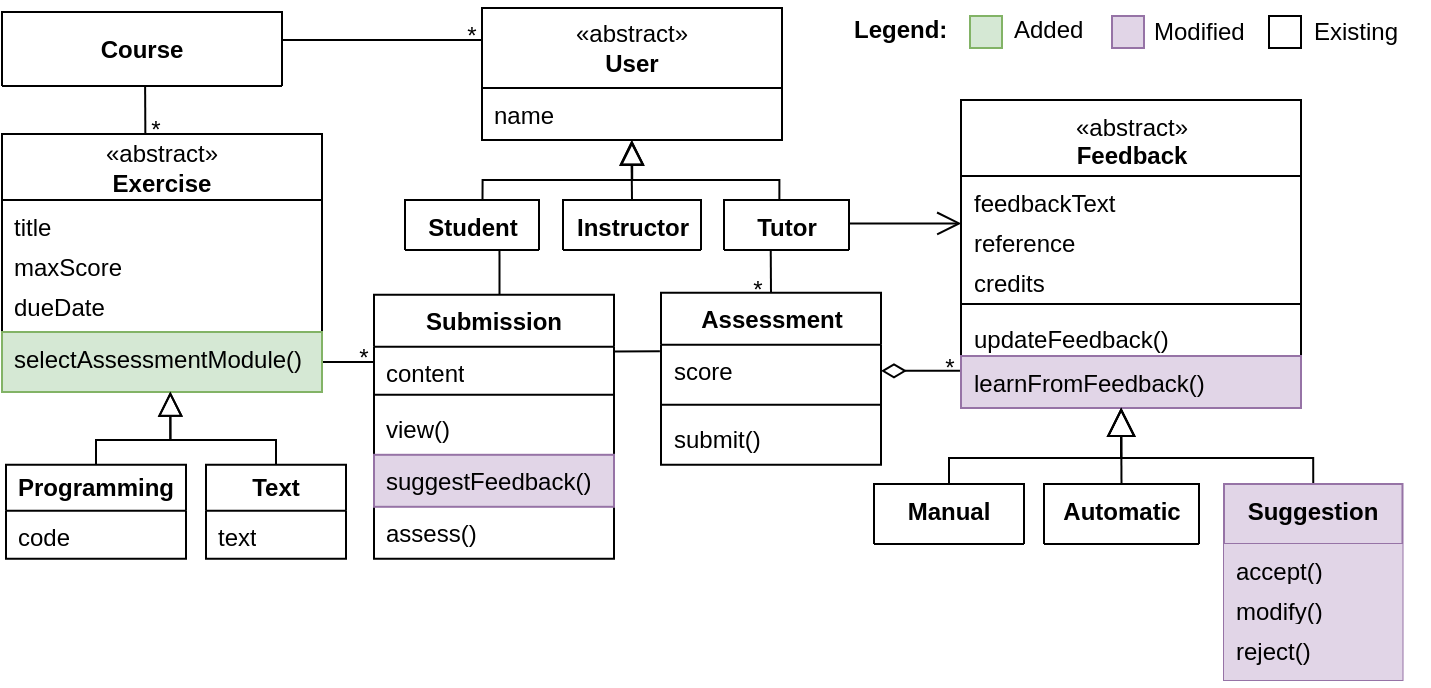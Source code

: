 <mxfile version="21.7.2" type="google" pages="3">
  <diagram name="restructured" id="JtYRComsGJUL4ytC-l86">
    <mxGraphModel grid="1" page="1" gridSize="10" guides="1" tooltips="1" connect="1" arrows="1" fold="1" pageScale="1" pageWidth="850" pageHeight="1100" math="0" shadow="0">
      <root>
        <mxCell id="TmHj_msUuD5EcpxiaH8u-0" />
        <mxCell id="TmHj_msUuD5EcpxiaH8u-1" parent="TmHj_msUuD5EcpxiaH8u-0" />
        <mxCell id="TmHj_msUuD5EcpxiaH8u-2" value="&lt;b&gt;Course&lt;/b&gt;" style="swimlane;fontStyle=0;childLayout=stackLayout;horizontal=1;startSize=37;fillColor=none;horizontalStack=0;resizeParent=1;resizeParentMax=0;resizeLast=0;collapsible=1;marginBottom=0;whiteSpace=wrap;html=1;" vertex="1" parent="TmHj_msUuD5EcpxiaH8u-1">
          <mxGeometry x="40" y="86" width="140" height="37" as="geometry" />
        </mxCell>
        <mxCell id="x_s_KZ4WFngmF_kGWX1p-1" style="edgeStyle=orthogonalEdgeStyle;rounded=0;orthogonalLoop=1;jettySize=auto;html=1;entryX=0;entryY=0.25;entryDx=0;entryDy=0;endArrow=none;endFill=0;exitX=1;exitY=0.5;exitDx=0;exitDy=0;" edge="1" parent="TmHj_msUuD5EcpxiaH8u-1" source="Zb65NVKXJX859vyG3BSj-3" target="TmHj_msUuD5EcpxiaH8u-11">
          <mxGeometry relative="1" as="geometry">
            <mxPoint x="200" y="230" as="sourcePoint" />
          </mxGeometry>
        </mxCell>
        <mxCell id="TmHj_msUuD5EcpxiaH8u-6" value="«abstract»&lt;br&gt;&lt;b&gt;Exercise&lt;/b&gt;" style="swimlane;fontStyle=0;childLayout=stackLayout;horizontal=1;startSize=33;fillColor=none;horizontalStack=0;resizeParent=1;resizeParentMax=0;resizeLast=0;collapsible=1;marginBottom=0;whiteSpace=wrap;html=1;" vertex="1" parent="TmHj_msUuD5EcpxiaH8u-1">
          <mxGeometry x="40" y="147" width="160" height="129" as="geometry" />
        </mxCell>
        <mxCell id="TmHj_msUuD5EcpxiaH8u-7" value="title" style="text;strokeColor=none;fillColor=none;align=left;verticalAlign=top;spacingLeft=4;spacingRight=4;overflow=hidden;rotatable=0;points=[[0,0.5],[1,0.5]];portConstraint=eastwest;whiteSpace=wrap;html=1;" vertex="1" parent="TmHj_msUuD5EcpxiaH8u-6">
          <mxGeometry y="33" width="160" height="20" as="geometry" />
        </mxCell>
        <mxCell id="TmHj_msUuD5EcpxiaH8u-8" value="maxScore" style="text;strokeColor=none;fillColor=none;align=left;verticalAlign=top;spacingLeft=4;spacingRight=4;overflow=hidden;rotatable=0;points=[[0,0.5],[1,0.5]];portConstraint=eastwest;whiteSpace=wrap;html=1;" vertex="1" parent="TmHj_msUuD5EcpxiaH8u-6">
          <mxGeometry y="53" width="160" height="20" as="geometry" />
        </mxCell>
        <mxCell id="TmHj_msUuD5EcpxiaH8u-10" value="dueDate" style="text;strokeColor=none;fillColor=none;align=left;verticalAlign=top;spacingLeft=4;spacingRight=4;overflow=hidden;rotatable=0;points=[[0,0.5],[1,0.5]];portConstraint=eastwest;whiteSpace=wrap;html=1;" vertex="1" parent="TmHj_msUuD5EcpxiaH8u-6">
          <mxGeometry y="73" width="160" height="26" as="geometry" />
        </mxCell>
        <mxCell id="Zb65NVKXJX859vyG3BSj-3" value="selectAssessmentModule()" style="text;strokeColor=#82b366;fillColor=#d5e8d4;align=left;verticalAlign=top;spacingLeft=4;spacingRight=4;overflow=hidden;rotatable=0;points=[[0,0.5],[1,0.5]];portConstraint=eastwest;whiteSpace=wrap;html=1;" vertex="1" parent="TmHj_msUuD5EcpxiaH8u-6">
          <mxGeometry y="99" width="160" height="30" as="geometry" />
        </mxCell>
        <mxCell id="TmHj_msUuD5EcpxiaH8u-11" value="Submission" style="swimlane;fontStyle=1;align=center;verticalAlign=top;childLayout=stackLayout;horizontal=1;startSize=26;horizontalStack=0;resizeParent=1;resizeParentMax=0;resizeLast=0;collapsible=1;marginBottom=0;whiteSpace=wrap;html=1;" vertex="1" parent="TmHj_msUuD5EcpxiaH8u-1">
          <mxGeometry x="226" y="227.4" width="120" height="132" as="geometry" />
        </mxCell>
        <mxCell id="TmHj_msUuD5EcpxiaH8u-13" value="content" style="text;strokeColor=none;fillColor=none;align=left;verticalAlign=top;spacingLeft=4;spacingRight=4;overflow=hidden;rotatable=0;points=[[0,0.5],[1,0.5]];portConstraint=eastwest;whiteSpace=wrap;html=1;" vertex="1" parent="TmHj_msUuD5EcpxiaH8u-11">
          <mxGeometry y="26" width="120" height="20" as="geometry" />
        </mxCell>
        <mxCell id="TmHj_msUuD5EcpxiaH8u-14" value="" style="line;strokeWidth=1;fillColor=none;align=left;verticalAlign=middle;spacingTop=-1;spacingLeft=3;spacingRight=3;rotatable=0;labelPosition=right;points=[];portConstraint=eastwest;strokeColor=inherit;" vertex="1" parent="TmHj_msUuD5EcpxiaH8u-11">
          <mxGeometry y="46" width="120" height="8" as="geometry" />
        </mxCell>
        <mxCell id="TmHj_msUuD5EcpxiaH8u-15" value="view()" style="text;strokeColor=none;fillColor=none;align=left;verticalAlign=top;spacingLeft=4;spacingRight=4;overflow=hidden;rotatable=0;points=[[0,0.5],[1,0.5]];portConstraint=eastwest;whiteSpace=wrap;html=1;" vertex="1" parent="TmHj_msUuD5EcpxiaH8u-11">
          <mxGeometry y="54" width="120" height="26" as="geometry" />
        </mxCell>
        <mxCell id="Zb65NVKXJX859vyG3BSj-5" value="suggestFeedback()" style="text;strokeColor=#9673a6;fillColor=#e1d5e7;align=left;verticalAlign=top;spacingLeft=4;spacingRight=4;overflow=hidden;rotatable=0;points=[[0,0.5],[1,0.5]];portConstraint=eastwest;whiteSpace=wrap;html=1;" vertex="1" parent="TmHj_msUuD5EcpxiaH8u-11">
          <mxGeometry y="80" width="120" height="26" as="geometry" />
        </mxCell>
        <mxCell id="JCDUhj5hZDQGKYfASttn-1" value="assess()" style="text;strokeColor=none;fillColor=none;align=left;verticalAlign=top;spacingLeft=4;spacingRight=4;overflow=hidden;rotatable=0;points=[[0,0.5],[1,0.5]];portConstraint=eastwest;whiteSpace=wrap;html=1;" vertex="1" parent="TmHj_msUuD5EcpxiaH8u-11">
          <mxGeometry y="106" width="120" height="26" as="geometry" />
        </mxCell>
        <mxCell id="TmHj_msUuD5EcpxiaH8u-16" style="edgeStyle=orthogonalEdgeStyle;rounded=0;orthogonalLoop=1;jettySize=auto;html=1;exitX=0.653;exitY=0.006;exitDx=0;exitDy=0;endArrow=block;endFill=0;strokeWidth=1;endSize=10;entryX=0.534;entryY=1.015;entryDx=0;entryDy=0;entryPerimeter=0;exitPerimeter=0;" edge="1" parent="TmHj_msUuD5EcpxiaH8u-1">
          <mxGeometry relative="1" as="geometry">
            <mxPoint x="355.1" y="150.39" as="targetPoint" />
            <mxPoint x="280.251" y="180.15" as="sourcePoint" />
            <Array as="points">
              <mxPoint x="280" y="170" />
              <mxPoint x="355" y="170" />
            </Array>
          </mxGeometry>
        </mxCell>
        <mxCell id="TmHj_msUuD5EcpxiaH8u-17" style="edgeStyle=orthogonalEdgeStyle;rounded=0;orthogonalLoop=1;jettySize=auto;html=1;exitX=0.705;exitY=0.99;exitDx=0;exitDy=0;endArrow=none;endFill=0;entryX=0.523;entryY=-0.001;entryDx=0;entryDy=0;exitPerimeter=0;entryPerimeter=0;" edge="1" parent="TmHj_msUuD5EcpxiaH8u-1" source="TmHj_msUuD5EcpxiaH8u-18" target="TmHj_msUuD5EcpxiaH8u-11">
          <mxGeometry relative="1" as="geometry" />
        </mxCell>
        <mxCell id="TmHj_msUuD5EcpxiaH8u-18" value="Student" style="swimlane;fontStyle=1;align=center;verticalAlign=top;childLayout=stackLayout;horizontal=1;startSize=34;horizontalStack=0;resizeParent=1;resizeParentMax=0;resizeLast=0;collapsible=1;marginBottom=0;whiteSpace=wrap;html=1;" vertex="1" parent="TmHj_msUuD5EcpxiaH8u-1">
          <mxGeometry x="241.5" y="180" width="67" height="25" as="geometry" />
        </mxCell>
        <mxCell id="TmHj_msUuD5EcpxiaH8u-19" style="edgeStyle=orthogonalEdgeStyle;rounded=0;orthogonalLoop=1;jettySize=auto;html=1;endArrow=block;endFill=0;endSize=10;entryX=0.533;entryY=1.004;entryDx=0;entryDy=0;entryPerimeter=0;exitX=0.363;exitY=0.005;exitDx=0;exitDy=0;exitPerimeter=0;" edge="1" parent="TmHj_msUuD5EcpxiaH8u-1">
          <mxGeometry relative="1" as="geometry">
            <mxPoint x="354.95" y="150.104" as="targetPoint" />
            <mxPoint x="428.688" y="180.125" as="sourcePoint" />
            <Array as="points">
              <mxPoint x="429" y="170" />
              <mxPoint x="355" y="170" />
            </Array>
          </mxGeometry>
        </mxCell>
        <mxCell id="TmHj_msUuD5EcpxiaH8u-20" style="edgeStyle=orthogonalEdgeStyle;rounded=0;orthogonalLoop=1;jettySize=auto;html=1;exitX=0.996;exitY=0.47;exitDx=0;exitDy=0;endArrow=open;endFill=0;endSize=10;entryX=-0.002;entryY=0.872;entryDx=0;entryDy=0;entryPerimeter=0;exitPerimeter=0;" edge="1" parent="TmHj_msUuD5EcpxiaH8u-1" source="TmHj_msUuD5EcpxiaH8u-22">
          <mxGeometry relative="1" as="geometry">
            <mxPoint x="519.66" y="191.696" as="targetPoint" />
            <mxPoint x="463.5" y="161.5" as="sourcePoint" />
          </mxGeometry>
        </mxCell>
        <mxCell id="TmHj_msUuD5EcpxiaH8u-21" style="edgeStyle=orthogonalEdgeStyle;rounded=0;orthogonalLoop=1;jettySize=auto;html=1;exitX=0.374;exitY=1;exitDx=0;exitDy=0;endArrow=none;endFill=0;entryX=0.5;entryY=0;entryDx=0;entryDy=0;exitPerimeter=0;" edge="1" parent="TmHj_msUuD5EcpxiaH8u-1" source="TmHj_msUuD5EcpxiaH8u-22" target="TmHj_msUuD5EcpxiaH8u-34">
          <mxGeometry relative="1" as="geometry">
            <mxPoint x="326" y="331.5" as="sourcePoint" />
            <mxPoint x="420" y="230" as="targetPoint" />
          </mxGeometry>
        </mxCell>
        <mxCell id="TmHj_msUuD5EcpxiaH8u-22" value="Tutor" style="swimlane;fontStyle=1;align=center;verticalAlign=top;childLayout=stackLayout;horizontal=1;startSize=34;horizontalStack=0;resizeParent=1;resizeParentMax=0;resizeLast=0;collapsible=1;marginBottom=0;whiteSpace=wrap;html=1;" vertex="1" parent="TmHj_msUuD5EcpxiaH8u-1">
          <mxGeometry x="401" y="180" width="62.5" height="25" as="geometry" />
        </mxCell>
        <mxCell id="TmHj_msUuD5EcpxiaH8u-23" value="«abstract»&lt;br&gt;&lt;b&gt;User&lt;/b&gt;" style="swimlane;fontStyle=0;childLayout=stackLayout;horizontal=1;startSize=40;fillColor=none;horizontalStack=0;resizeParent=1;resizeParentMax=0;resizeLast=0;collapsible=1;marginBottom=0;whiteSpace=wrap;html=1;" vertex="1" parent="TmHj_msUuD5EcpxiaH8u-1">
          <mxGeometry x="280" y="84" width="150" height="66" as="geometry" />
        </mxCell>
        <mxCell id="TmHj_msUuD5EcpxiaH8u-25" value="name" style="text;strokeColor=none;fillColor=none;align=left;verticalAlign=top;spacingLeft=4;spacingRight=4;overflow=hidden;rotatable=0;points=[[0,0.5],[1,0.5]];portConstraint=eastwest;whiteSpace=wrap;html=1;" vertex="1" parent="TmHj_msUuD5EcpxiaH8u-23">
          <mxGeometry y="40" width="150" height="26" as="geometry" />
        </mxCell>
        <mxCell id="TmHj_msUuD5EcpxiaH8u-26" style="edgeStyle=orthogonalEdgeStyle;rounded=0;orthogonalLoop=1;jettySize=auto;html=1;exitX=-0.003;exitY=0.285;exitDx=0;exitDy=0;endArrow=diamondThin;endFill=0;endSize=10;entryX=1;entryY=0.5;entryDx=0;entryDy=0;exitPerimeter=0;" edge="1" parent="TmHj_msUuD5EcpxiaH8u-1" source="Zb65NVKXJX859vyG3BSj-6" target="TmHj_msUuD5EcpxiaH8u-36">
          <mxGeometry relative="1" as="geometry">
            <mxPoint x="463.61" y="265.19" as="targetPoint" />
            <mxPoint x="519.49" y="264.77" as="sourcePoint" />
          </mxGeometry>
        </mxCell>
        <mxCell id="TmHj_msUuD5EcpxiaH8u-27" value="&lt;span style=&quot;font-weight: normal;&quot;&gt;«abstract»&lt;/span&gt;&lt;br&gt;Feedback" style="swimlane;fontStyle=1;align=center;verticalAlign=top;childLayout=stackLayout;horizontal=1;startSize=38;horizontalStack=0;resizeParent=1;resizeParentMax=0;resizeLast=0;collapsible=1;marginBottom=0;whiteSpace=wrap;html=1;" vertex="1" parent="TmHj_msUuD5EcpxiaH8u-1">
          <mxGeometry x="519.5" y="130" width="170" height="154" as="geometry" />
        </mxCell>
        <mxCell id="TmHj_msUuD5EcpxiaH8u-29" value="feedbackText" style="text;strokeColor=none;fillColor=none;align=left;verticalAlign=top;spacingLeft=4;spacingRight=4;overflow=hidden;rotatable=0;points=[[0,0.5],[1,0.5]];portConstraint=eastwest;whiteSpace=wrap;html=1;fontSize=12;spacing=2;" vertex="1" parent="TmHj_msUuD5EcpxiaH8u-27">
          <mxGeometry y="38" width="170" height="20" as="geometry" />
        </mxCell>
        <mxCell id="TmHj_msUuD5EcpxiaH8u-30" value="reference" style="text;strokeColor=none;fillColor=none;align=left;verticalAlign=top;spacingLeft=4;spacingRight=4;overflow=hidden;rotatable=0;points=[[0,0.5],[1,0.5]];portConstraint=eastwest;whiteSpace=wrap;html=1;" vertex="1" parent="TmHj_msUuD5EcpxiaH8u-27">
          <mxGeometry y="58" width="170" height="20" as="geometry" />
        </mxCell>
        <mxCell id="JCDUhj5hZDQGKYfASttn-0" value="credits" style="text;strokeColor=none;fillColor=none;align=left;verticalAlign=top;spacingLeft=4;spacingRight=4;overflow=hidden;rotatable=0;points=[[0,0.5],[1,0.5]];portConstraint=eastwest;whiteSpace=wrap;html=1;" vertex="1" parent="TmHj_msUuD5EcpxiaH8u-27">
          <mxGeometry y="78" width="170" height="20" as="geometry" />
        </mxCell>
        <mxCell id="TmHj_msUuD5EcpxiaH8u-31" value="" style="line;strokeWidth=1;fillColor=none;align=left;verticalAlign=middle;spacingTop=-1;spacingLeft=3;spacingRight=3;rotatable=0;labelPosition=right;points=[];portConstraint=eastwest;strokeColor=inherit;" vertex="1" parent="TmHj_msUuD5EcpxiaH8u-27">
          <mxGeometry y="98" width="170" height="8" as="geometry" />
        </mxCell>
        <mxCell id="TmHj_msUuD5EcpxiaH8u-33" value="updateFeedback()" style="text;strokeColor=none;fillColor=none;align=left;verticalAlign=top;spacingLeft=4;spacingRight=4;overflow=hidden;rotatable=0;points=[[0,0.5],[1,0.5]];portConstraint=eastwest;whiteSpace=wrap;html=1;" vertex="1" parent="TmHj_msUuD5EcpxiaH8u-27">
          <mxGeometry y="106" width="170" height="22" as="geometry" />
        </mxCell>
        <mxCell id="Zb65NVKXJX859vyG3BSj-6" value="learnFromFeedback()" style="text;strokeColor=#9673a6;fillColor=#e1d5e7;align=left;verticalAlign=top;spacingLeft=4;spacingRight=4;overflow=hidden;rotatable=0;points=[[0,0.5],[1,0.5]];portConstraint=eastwest;whiteSpace=wrap;html=1;" vertex="1" parent="TmHj_msUuD5EcpxiaH8u-27">
          <mxGeometry y="128" width="170" height="26" as="geometry" />
        </mxCell>
        <mxCell id="TmHj_msUuD5EcpxiaH8u-34" value="Assessment" style="swimlane;fontStyle=1;align=center;verticalAlign=top;childLayout=stackLayout;horizontal=1;startSize=26;horizontalStack=0;resizeParent=1;resizeParentMax=0;resizeLast=0;collapsible=1;marginBottom=0;whiteSpace=wrap;html=1;" vertex="1" parent="TmHj_msUuD5EcpxiaH8u-1">
          <mxGeometry x="369.5" y="226.4" width="110" height="86" as="geometry" />
        </mxCell>
        <mxCell id="TmHj_msUuD5EcpxiaH8u-36" value="score" style="text;strokeColor=none;fillColor=none;align=left;verticalAlign=top;spacingLeft=4;spacingRight=4;overflow=hidden;rotatable=0;points=[[0,0.5],[1,0.5]];portConstraint=eastwest;whiteSpace=wrap;html=1;" vertex="1" parent="TmHj_msUuD5EcpxiaH8u-34">
          <mxGeometry y="26" width="110" height="26" as="geometry" />
        </mxCell>
        <mxCell id="TmHj_msUuD5EcpxiaH8u-37" value="" style="line;strokeWidth=1;fillColor=none;align=left;verticalAlign=middle;spacingTop=-1;spacingLeft=3;spacingRight=3;rotatable=0;labelPosition=right;points=[];portConstraint=eastwest;strokeColor=inherit;" vertex="1" parent="TmHj_msUuD5EcpxiaH8u-34">
          <mxGeometry y="52" width="110" height="8" as="geometry" />
        </mxCell>
        <mxCell id="TmHj_msUuD5EcpxiaH8u-38" value="submit()" style="text;strokeColor=none;fillColor=none;align=left;verticalAlign=top;spacingLeft=4;spacingRight=4;overflow=hidden;rotatable=0;points=[[0,0.5],[1,0.5]];portConstraint=eastwest;whiteSpace=wrap;html=1;" vertex="1" parent="TmHj_msUuD5EcpxiaH8u-34">
          <mxGeometry y="60" width="110" height="26" as="geometry" />
        </mxCell>
        <mxCell id="TmHj_msUuD5EcpxiaH8u-39" style="edgeStyle=orthogonalEdgeStyle;rounded=0;orthogonalLoop=1;jettySize=auto;html=1;exitX=-0.002;exitY=0.242;exitDx=0;exitDy=0;endArrow=none;endFill=0;exitPerimeter=0;" edge="1" parent="TmHj_msUuD5EcpxiaH8u-1" source="TmHj_msUuD5EcpxiaH8u-23">
          <mxGeometry relative="1" as="geometry">
            <mxPoint x="450" y="218" as="sourcePoint" />
            <mxPoint x="180" y="100" as="targetPoint" />
          </mxGeometry>
        </mxCell>
        <mxCell id="TmHj_msUuD5EcpxiaH8u-43" style="edgeStyle=orthogonalEdgeStyle;rounded=0;orthogonalLoop=1;jettySize=auto;html=1;exitX=-0.005;exitY=0.125;exitDx=0;exitDy=0;entryX=1;entryY=0.163;entryDx=0;entryDy=0;endArrow=none;endFill=0;exitPerimeter=0;entryPerimeter=0;" edge="1" parent="TmHj_msUuD5EcpxiaH8u-1" source="TmHj_msUuD5EcpxiaH8u-36" target="TmHj_msUuD5EcpxiaH8u-13">
          <mxGeometry relative="1" as="geometry">
            <mxPoint x="419.5" y="347.4" as="targetPoint" />
          </mxGeometry>
        </mxCell>
        <mxCell id="YoTMfAoftjhr8K2joqNx-0" style="edgeStyle=none;rounded=0;orthogonalLoop=1;jettySize=auto;html=1;exitX=0.5;exitY=0;exitDx=0;exitDy=0;endArrow=block;endFill=0;startSize=16;endSize=12;entryX=0.471;entryY=0.992;entryDx=0;entryDy=0;entryPerimeter=0;" edge="1" parent="TmHj_msUuD5EcpxiaH8u-1" source="YoTMfAoftjhr8K2joqNx-1" target="Zb65NVKXJX859vyG3BSj-6">
          <mxGeometry relative="1" as="geometry">
            <mxPoint x="600.07" y="271.442" as="targetPoint" />
          </mxGeometry>
        </mxCell>
        <mxCell id="YoTMfAoftjhr8K2joqNx-1" value="Automatic" style="swimlane;fontStyle=1;align=center;verticalAlign=top;childLayout=stackLayout;horizontal=1;startSize=30;horizontalStack=0;resizeParent=1;resizeParentMax=0;resizeLast=0;collapsible=1;marginBottom=0;whiteSpace=wrap;html=1;" vertex="1" parent="TmHj_msUuD5EcpxiaH8u-1">
          <mxGeometry x="561" y="322" width="77.5" height="30" as="geometry" />
        </mxCell>
        <mxCell id="YoTMfAoftjhr8K2joqNx-2" value="Manual" style="swimlane;fontStyle=1;align=center;verticalAlign=top;childLayout=stackLayout;horizontal=1;startSize=30;horizontalStack=0;resizeParent=1;resizeParentMax=0;resizeLast=0;collapsible=1;marginBottom=0;whiteSpace=wrap;html=1;" vertex="1" parent="TmHj_msUuD5EcpxiaH8u-1">
          <mxGeometry x="476" y="322" width="75" height="30" as="geometry" />
        </mxCell>
        <mxCell id="YoTMfAoftjhr8K2joqNx-5" style="edgeStyle=orthogonalEdgeStyle;rounded=0;orthogonalLoop=1;jettySize=auto;html=1;exitX=0.5;exitY=0;exitDx=0;exitDy=0;endArrow=block;endFill=0;startSize=16;endSize=12;entryX=0.471;entryY=0.996;entryDx=0;entryDy=0;entryPerimeter=0;" edge="1" parent="TmHj_msUuD5EcpxiaH8u-1" source="YoTMfAoftjhr8K2joqNx-3" target="Zb65NVKXJX859vyG3BSj-6">
          <mxGeometry relative="1" as="geometry">
            <mxPoint x="679.25" y="333" as="sourcePoint" />
            <mxPoint x="599.9" y="271.286" as="targetPoint" />
            <Array as="points">
              <mxPoint x="696" y="309" />
              <mxPoint x="600" y="309" />
            </Array>
          </mxGeometry>
        </mxCell>
        <mxCell id="YoTMfAoftjhr8K2joqNx-6" style="edgeStyle=orthogonalEdgeStyle;rounded=0;orthogonalLoop=1;jettySize=auto;html=1;exitX=0.5;exitY=0;exitDx=0;exitDy=0;endArrow=block;endFill=0;startSize=16;endSize=12;entryX=0.471;entryY=0.996;entryDx=0;entryDy=0;entryPerimeter=0;" edge="1" parent="TmHj_msUuD5EcpxiaH8u-1" source="YoTMfAoftjhr8K2joqNx-2" target="Zb65NVKXJX859vyG3BSj-6">
          <mxGeometry relative="1" as="geometry">
            <mxPoint x="859.25" y="333" as="sourcePoint" />
            <mxPoint x="599.9" y="271.208" as="targetPoint" />
            <Array as="points">
              <mxPoint x="514" y="309" />
              <mxPoint x="600" y="309" />
            </Array>
          </mxGeometry>
        </mxCell>
        <mxCell id="wutgID4u6z2NIc7DRNPB-0" value="*" style="text;html=1;strokeColor=none;fillColor=none;align=center;verticalAlign=middle;whiteSpace=wrap;rounded=0;" vertex="1" parent="TmHj_msUuD5EcpxiaH8u-1">
          <mxGeometry x="508.5" y="259.4" width="10" height="10" as="geometry" />
        </mxCell>
        <mxCell id="OSloLFNSEWT27OPmCd1X-0" value="*" style="text;html=1;strokeColor=none;fillColor=none;align=center;verticalAlign=middle;whiteSpace=wrap;rounded=0;" vertex="1" parent="TmHj_msUuD5EcpxiaH8u-1">
          <mxGeometry x="270" y="88" width="10" height="20" as="geometry" />
        </mxCell>
        <mxCell id="_ueuj1EA57YtcwrhqGLK-0" value="*" style="text;html=1;strokeColor=none;fillColor=none;align=center;verticalAlign=middle;whiteSpace=wrap;rounded=0;" vertex="1" parent="TmHj_msUuD5EcpxiaH8u-1">
          <mxGeometry x="112" y="140" width="10" height="10" as="geometry" />
        </mxCell>
        <mxCell id="BykNq2h1hkn2xP7ZN6vr-0" value="*" style="text;html=1;strokeColor=none;fillColor=none;align=center;verticalAlign=middle;whiteSpace=wrap;rounded=0;" vertex="1" parent="TmHj_msUuD5EcpxiaH8u-1">
          <mxGeometry x="413" y="215.4" width="10" height="20" as="geometry" />
        </mxCell>
        <mxCell id="Zb65NVKXJX859vyG3BSj-4" value="*" style="text;html=1;strokeColor=none;fillColor=none;align=center;verticalAlign=middle;whiteSpace=wrap;rounded=0;" vertex="1" parent="TmHj_msUuD5EcpxiaH8u-1">
          <mxGeometry x="216" y="254.4" width="10" height="10" as="geometry" />
        </mxCell>
        <mxCell id="JCDUhj5hZDQGKYfASttn-2" value="&lt;b&gt;Programming&lt;/b&gt;" style="swimlane;fontStyle=0;childLayout=stackLayout;horizontal=1;startSize=23;fillColor=none;horizontalStack=0;resizeParent=1;resizeParentMax=0;resizeLast=0;collapsible=1;marginBottom=0;whiteSpace=wrap;html=1;" vertex="1" parent="TmHj_msUuD5EcpxiaH8u-1">
          <mxGeometry x="42" y="312.4" width="90" height="47" as="geometry" />
        </mxCell>
        <mxCell id="JCDUhj5hZDQGKYfASttn-3" value="code" style="text;strokeColor=none;fillColor=none;align=left;verticalAlign=top;spacingLeft=4;spacingRight=4;overflow=hidden;rotatable=0;points=[[0,0.5],[1,0.5]];portConstraint=eastwest;whiteSpace=wrap;html=1;" vertex="1" parent="JCDUhj5hZDQGKYfASttn-2">
          <mxGeometry y="23" width="90" height="24" as="geometry" />
        </mxCell>
        <mxCell id="JCDUhj5hZDQGKYfASttn-8" value="&lt;b&gt;Text&lt;/b&gt;" style="swimlane;fontStyle=0;childLayout=stackLayout;horizontal=1;startSize=23;fillColor=none;horizontalStack=0;resizeParent=1;resizeParentMax=0;resizeLast=0;collapsible=1;marginBottom=0;whiteSpace=wrap;html=1;" vertex="1" parent="TmHj_msUuD5EcpxiaH8u-1">
          <mxGeometry x="142" y="312.4" width="70" height="47" as="geometry" />
        </mxCell>
        <mxCell id="JCDUhj5hZDQGKYfASttn-9" value="text" style="text;strokeColor=none;fillColor=none;align=left;verticalAlign=top;spacingLeft=4;spacingRight=4;overflow=hidden;rotatable=0;points=[[0,0.5],[1,0.5]];portConstraint=eastwest;whiteSpace=wrap;html=1;" vertex="1" parent="JCDUhj5hZDQGKYfASttn-8">
          <mxGeometry y="23" width="70" height="24" as="geometry" />
        </mxCell>
        <mxCell id="JCDUhj5hZDQGKYfASttn-10" style="rounded=0;orthogonalLoop=1;jettySize=auto;html=1;exitX=0.448;exitY=0.001;exitDx=0;exitDy=0;endArrow=none;endFill=0;entryX=0.504;entryY=1.014;entryDx=0;entryDy=0;entryPerimeter=0;exitPerimeter=0;edgeStyle=orthogonalEdgeStyle;" edge="1" parent="TmHj_msUuD5EcpxiaH8u-1" source="TmHj_msUuD5EcpxiaH8u-6">
          <mxGeometry relative="1" as="geometry">
            <mxPoint x="297" y="72" as="sourcePoint" />
            <mxPoint x="111.56" y="123.364" as="targetPoint" />
          </mxGeometry>
        </mxCell>
        <mxCell id="JCDUhj5hZDQGKYfASttn-12" style="edgeStyle=orthogonalEdgeStyle;rounded=0;orthogonalLoop=1;jettySize=auto;html=1;exitX=0.5;exitY=0;exitDx=0;exitDy=0;endArrow=block;endFill=0;strokeWidth=1;endSize=10;entryX=0.526;entryY=0.992;entryDx=0;entryDy=0;entryPerimeter=0;" edge="1" parent="TmHj_msUuD5EcpxiaH8u-1" source="JCDUhj5hZDQGKYfASttn-8" target="Zb65NVKXJX859vyG3BSj-3">
          <mxGeometry relative="1" as="geometry">
            <mxPoint x="110" y="290" as="targetPoint" />
            <mxPoint x="390" y="417.4" as="sourcePoint" />
            <Array as="points">
              <mxPoint x="177" y="300" />
              <mxPoint x="124" y="300" />
            </Array>
          </mxGeometry>
        </mxCell>
        <mxCell id="JCDUhj5hZDQGKYfASttn-13" style="edgeStyle=orthogonalEdgeStyle;rounded=0;orthogonalLoop=1;jettySize=auto;html=1;endArrow=block;endFill=0;strokeWidth=1;endSize=10;entryX=0.526;entryY=0.994;entryDx=0;entryDy=0;entryPerimeter=0;exitX=0.5;exitY=0;exitDx=0;exitDy=0;" edge="1" parent="TmHj_msUuD5EcpxiaH8u-1" source="JCDUhj5hZDQGKYfASttn-2" target="Zb65NVKXJX859vyG3BSj-3">
          <mxGeometry relative="1" as="geometry">
            <mxPoint x="124.16" y="272.74" as="targetPoint" />
            <mxPoint x="87" y="300" as="sourcePoint" />
            <Array as="points">
              <mxPoint x="87" y="300" />
              <mxPoint x="124" y="300" />
            </Array>
          </mxGeometry>
        </mxCell>
        <mxCell id="JCDUhj5hZDQGKYfASttn-14" value="Instructor" style="swimlane;fontStyle=1;align=center;verticalAlign=top;childLayout=stackLayout;horizontal=1;startSize=34;horizontalStack=0;resizeParent=1;resizeParentMax=0;resizeLast=0;collapsible=1;marginBottom=0;whiteSpace=wrap;html=1;" vertex="1" parent="TmHj_msUuD5EcpxiaH8u-1">
          <mxGeometry x="320.5" y="180" width="69" height="25" as="geometry" />
        </mxCell>
        <mxCell id="JCDUhj5hZDQGKYfASttn-15" style="edgeStyle=orthogonalEdgeStyle;rounded=0;orthogonalLoop=1;jettySize=auto;html=1;endArrow=block;endFill=0;endSize=10;exitX=0.5;exitY=0;exitDx=0;exitDy=0;entryX=0.498;entryY=1.01;entryDx=0;entryDy=0;entryPerimeter=0;" edge="1" parent="TmHj_msUuD5EcpxiaH8u-1" source="JCDUhj5hZDQGKYfASttn-14" target="TmHj_msUuD5EcpxiaH8u-25">
          <mxGeometry relative="1" as="geometry">
            <mxPoint x="480" y="180" as="targetPoint" />
            <mxPoint x="437" y="160" as="sourcePoint" />
            <Array as="points" />
          </mxGeometry>
        </mxCell>
        <mxCell id="YoTMfAoftjhr8K2joqNx-3" value="Suggestion" style="swimlane;fontStyle=1;align=center;verticalAlign=top;childLayout=stackLayout;horizontal=1;startSize=30;horizontalStack=0;resizeParent=1;resizeParentMax=0;resizeLast=0;collapsible=1;marginBottom=0;whiteSpace=wrap;html=1;fillColor=#e1d5e7;strokeColor=#9673a6;" vertex="1" parent="TmHj_msUuD5EcpxiaH8u-1">
          <mxGeometry x="651" y="322" width="89.25" height="98" as="geometry" />
        </mxCell>
        <mxCell id="YoTMfAoftjhr8K2joqNx-4" value="accept()" style="text;strokeColor=none;fillColor=#e1d5e7;align=left;verticalAlign=top;spacingLeft=4;spacingRight=4;overflow=hidden;rotatable=0;points=[[0,0.5],[1,0.5]];portConstraint=eastwest;whiteSpace=wrap;html=1;" vertex="1" parent="YoTMfAoftjhr8K2joqNx-3">
          <mxGeometry y="30" width="89.25" height="20" as="geometry" />
        </mxCell>
        <mxCell id="Zb65NVKXJX859vyG3BSj-0" value="modify()" style="text;strokeColor=none;fillColor=#e1d5e7;align=left;verticalAlign=top;spacingLeft=4;spacingRight=4;overflow=hidden;rotatable=0;points=[[0,0.5],[1,0.5]];portConstraint=eastwest;whiteSpace=wrap;html=1;" vertex="1" parent="YoTMfAoftjhr8K2joqNx-3">
          <mxGeometry y="50" width="89.25" height="20" as="geometry" />
        </mxCell>
        <mxCell id="Zb65NVKXJX859vyG3BSj-1" value="reject()" style="text;strokeColor=none;fillColor=#e1d5e7;align=left;verticalAlign=top;spacingLeft=4;spacingRight=4;overflow=hidden;rotatable=0;points=[[0,0.5],[1,0.5]];portConstraint=eastwest;whiteSpace=wrap;html=1;" vertex="1" parent="YoTMfAoftjhr8K2joqNx-3">
          <mxGeometry y="70" width="89.25" height="28" as="geometry" />
        </mxCell>
        <mxCell id="xAcDYv_85HFIecPkOKpz-0" value="" style="group" connectable="0" vertex="1" parent="TmHj_msUuD5EcpxiaH8u-1">
          <mxGeometry x="464" y="80" width="289.5" height="31" as="geometry" />
        </mxCell>
        <mxCell id="xAcDYv_85HFIecPkOKpz-1" value="Legend:" style="text;html=1;strokeColor=none;fillColor=none;align=left;verticalAlign=middle;whiteSpace=wrap;rounded=0;fontStyle=1" vertex="1" parent="xAcDYv_85HFIecPkOKpz-0">
          <mxGeometry width="60" height="30" as="geometry" />
        </mxCell>
        <mxCell id="xAcDYv_85HFIecPkOKpz-2" value="" style="rounded=0;whiteSpace=wrap;html=1;fillColor=#d5e8d4;strokeColor=#82b366;" vertex="1" parent="xAcDYv_85HFIecPkOKpz-0">
          <mxGeometry x="60" y="8" width="16" height="16" as="geometry" />
        </mxCell>
        <mxCell id="xAcDYv_85HFIecPkOKpz-3" value="" style="rounded=0;whiteSpace=wrap;html=1;fillColor=#e1d5e7;strokeColor=#9673a6;" vertex="1" parent="xAcDYv_85HFIecPkOKpz-0">
          <mxGeometry x="131" y="8" width="16" height="16" as="geometry" />
        </mxCell>
        <mxCell id="xAcDYv_85HFIecPkOKpz-4" value="" style="rounded=0;whiteSpace=wrap;html=1;" vertex="1" parent="xAcDYv_85HFIecPkOKpz-0">
          <mxGeometry x="209.5" y="8" width="16" height="16" as="geometry" />
        </mxCell>
        <mxCell id="xAcDYv_85HFIecPkOKpz-5" value="Added" style="text;html=1;strokeColor=none;fillColor=none;align=left;verticalAlign=middle;whiteSpace=wrap;rounded=0;fontStyle=0" vertex="1" parent="xAcDYv_85HFIecPkOKpz-0">
          <mxGeometry x="80" width="60" height="30" as="geometry" />
        </mxCell>
        <mxCell id="xAcDYv_85HFIecPkOKpz-6" value="Modified" style="text;html=1;strokeColor=none;fillColor=none;align=left;verticalAlign=middle;whiteSpace=wrap;rounded=0;fontStyle=0" vertex="1" parent="xAcDYv_85HFIecPkOKpz-0">
          <mxGeometry x="149.5" y="1" width="60" height="30" as="geometry" />
        </mxCell>
        <mxCell id="xAcDYv_85HFIecPkOKpz-7" value="Existing" style="text;html=1;strokeColor=none;fillColor=none;align=left;verticalAlign=middle;whiteSpace=wrap;rounded=0;fontStyle=0" vertex="1" parent="xAcDYv_85HFIecPkOKpz-0">
          <mxGeometry x="229.5" y="1" width="60" height="30" as="geometry" />
        </mxCell>
      </root>
    </mxGraphModel>
  </diagram>
  <diagram name="old" id="trP3-2K4cU4BfkRSxQWy">
    <mxGraphModel grid="1" page="1" gridSize="10" guides="1" tooltips="1" connect="1" arrows="1" fold="1" pageScale="1" pageWidth="850" pageHeight="1100" math="0" shadow="0">
      <root>
        <mxCell id="0" />
        <mxCell id="1" parent="0" />
        <mxCell id="rv6NUnpbZEzaiWxQ6Tsc-1" value="&lt;b&gt;Course&lt;/b&gt;" style="swimlane;fontStyle=0;childLayout=stackLayout;horizontal=1;startSize=26;fillColor=none;horizontalStack=0;resizeParent=1;resizeParentMax=0;resizeLast=0;collapsible=1;marginBottom=0;whiteSpace=wrap;html=1;" vertex="1" parent="1">
          <mxGeometry x="304" y="19" width="140" height="76" as="geometry" />
        </mxCell>
        <mxCell id="rv6NUnpbZEzaiWxQ6Tsc-2" value="title" style="text;strokeColor=none;fillColor=none;align=left;verticalAlign=top;spacingLeft=4;spacingRight=4;overflow=hidden;rotatable=0;points=[[0,0.5],[1,0.5]];portConstraint=eastwest;whiteSpace=wrap;html=1;" vertex="1" parent="rv6NUnpbZEzaiWxQ6Tsc-1">
          <mxGeometry y="26" width="140" height="24" as="geometry" />
        </mxCell>
        <mxCell id="rv6NUnpbZEzaiWxQ6Tsc-3" value="description" style="text;strokeColor=none;fillColor=none;align=left;verticalAlign=top;spacingLeft=4;spacingRight=4;overflow=hidden;rotatable=0;points=[[0,0.5],[1,0.5]];portConstraint=eastwest;whiteSpace=wrap;html=1;" vertex="1" parent="rv6NUnpbZEzaiWxQ6Tsc-1">
          <mxGeometry y="50" width="140" height="26" as="geometry" />
        </mxCell>
        <mxCell id="rv6NUnpbZEzaiWxQ6Tsc-94" style="edgeStyle=orthogonalEdgeStyle;rounded=0;orthogonalLoop=1;jettySize=auto;html=1;exitX=0.5;exitY=0;exitDx=0;exitDy=0;endArrow=none;endFill=0;entryX=1;entryY=0.5;entryDx=0;entryDy=0;" edge="1" parent="1" source="rv6NUnpbZEzaiWxQ6Tsc-5" target="rv6NUnpbZEzaiWxQ6Tsc-2">
          <mxGeometry relative="1" as="geometry">
            <mxPoint x="647" y="-137" as="targetPoint" />
          </mxGeometry>
        </mxCell>
        <mxCell id="rv6NUnpbZEzaiWxQ6Tsc-5" value="&lt;b&gt;Exercise&lt;/b&gt;" style="swimlane;fontStyle=0;childLayout=stackLayout;horizontal=1;startSize=26;fillColor=none;horizontalStack=0;resizeParent=1;resizeParentMax=0;resizeLast=0;collapsible=1;marginBottom=0;whiteSpace=wrap;html=1;" vertex="1" parent="1">
          <mxGeometry x="469" y="97" width="140" height="112" as="geometry" />
        </mxCell>
        <mxCell id="rv6NUnpbZEzaiWxQ6Tsc-6" value="title" style="text;strokeColor=none;fillColor=none;align=left;verticalAlign=top;spacingLeft=4;spacingRight=4;overflow=hidden;rotatable=0;points=[[0,0.5],[1,0.5]];portConstraint=eastwest;whiteSpace=wrap;html=1;" vertex="1" parent="rv6NUnpbZEzaiWxQ6Tsc-5">
          <mxGeometry y="26" width="140" height="20" as="geometry" />
        </mxCell>
        <mxCell id="rv6NUnpbZEzaiWxQ6Tsc-7" value="maxScore" style="text;strokeColor=none;fillColor=none;align=left;verticalAlign=top;spacingLeft=4;spacingRight=4;overflow=hidden;rotatable=0;points=[[0,0.5],[1,0.5]];portConstraint=eastwest;whiteSpace=wrap;html=1;" vertex="1" parent="rv6NUnpbZEzaiWxQ6Tsc-5">
          <mxGeometry y="46" width="140" height="20" as="geometry" />
        </mxCell>
        <mxCell id="rv6NUnpbZEzaiWxQ6Tsc-10" value="problemStatement" style="text;strokeColor=none;fillColor=none;align=left;verticalAlign=top;spacingLeft=4;spacingRight=4;overflow=hidden;rotatable=0;points=[[0,0.5],[1,0.5]];portConstraint=eastwest;whiteSpace=wrap;html=1;" vertex="1" parent="rv6NUnpbZEzaiWxQ6Tsc-5">
          <mxGeometry y="66" width="140" height="20" as="geometry" />
        </mxCell>
        <mxCell id="rv6NUnpbZEzaiWxQ6Tsc-11" value="dueDate" style="text;strokeColor=none;fillColor=none;align=left;verticalAlign=top;spacingLeft=4;spacingRight=4;overflow=hidden;rotatable=0;points=[[0,0.5],[1,0.5]];portConstraint=eastwest;whiteSpace=wrap;html=1;" vertex="1" parent="rv6NUnpbZEzaiWxQ6Tsc-5">
          <mxGeometry y="86" width="140" height="26" as="geometry" />
        </mxCell>
        <mxCell id="rv6NUnpbZEzaiWxQ6Tsc-19" value="Submission" style="swimlane;fontStyle=1;align=center;verticalAlign=top;childLayout=stackLayout;horizontal=1;startSize=26;horizontalStack=0;resizeParent=1;resizeParentMax=0;resizeLast=0;collapsible=1;marginBottom=0;whiteSpace=wrap;html=1;" vertex="1" parent="1">
          <mxGeometry x="361" y="304" width="170" height="104" as="geometry" />
        </mxCell>
        <mxCell id="rv6NUnpbZEzaiWxQ6Tsc-20" value="id" style="text;strokeColor=none;fillColor=none;align=left;verticalAlign=top;spacingLeft=4;spacingRight=4;overflow=hidden;rotatable=0;points=[[0,0.5],[1,0.5]];portConstraint=eastwest;whiteSpace=wrap;html=1;" vertex="1" parent="rv6NUnpbZEzaiWxQ6Tsc-19">
          <mxGeometry y="26" width="170" height="24" as="geometry" />
        </mxCell>
        <mxCell id="rv6NUnpbZEzaiWxQ6Tsc-29" value="credits" style="text;strokeColor=none;fillColor=none;align=left;verticalAlign=top;spacingLeft=4;spacingRight=4;overflow=hidden;rotatable=0;points=[[0,0.5],[1,0.5]];portConstraint=eastwest;whiteSpace=wrap;html=1;" vertex="1" parent="rv6NUnpbZEzaiWxQ6Tsc-19">
          <mxGeometry y="50" width="170" height="20" as="geometry" />
        </mxCell>
        <mxCell id="rv6NUnpbZEzaiWxQ6Tsc-21" value="" style="line;strokeWidth=1;fillColor=none;align=left;verticalAlign=middle;spacingTop=-1;spacingLeft=3;spacingRight=3;rotatable=0;labelPosition=right;points=[];portConstraint=eastwest;strokeColor=inherit;" vertex="1" parent="rv6NUnpbZEzaiWxQ6Tsc-19">
          <mxGeometry y="70" width="170" height="8" as="geometry" />
        </mxCell>
        <mxCell id="rv6NUnpbZEzaiWxQ6Tsc-32" value="reviewSubmission()" style="text;strokeColor=none;fillColor=none;align=left;verticalAlign=top;spacingLeft=4;spacingRight=4;overflow=hidden;rotatable=0;points=[[0,0.5],[1,0.5]];portConstraint=eastwest;whiteSpace=wrap;html=1;" vertex="1" parent="rv6NUnpbZEzaiWxQ6Tsc-19">
          <mxGeometry y="78" width="170" height="26" as="geometry" />
        </mxCell>
        <mxCell id="rv6NUnpbZEzaiWxQ6Tsc-91" style="edgeStyle=orthogonalEdgeStyle;rounded=0;orthogonalLoop=1;jettySize=auto;html=1;exitX=0.25;exitY=0;exitDx=0;exitDy=0;endArrow=block;endFill=0;strokeWidth=1;endSize=10;entryX=0.791;entryY=1.004;entryDx=0;entryDy=0;entryPerimeter=0;" edge="1" parent="1" source="rv6NUnpbZEzaiWxQ6Tsc-33" target="AsIz8oh1SWao4pBGF1q7-1">
          <mxGeometry relative="1" as="geometry">
            <mxPoint x="420" y="216" as="targetPoint" />
          </mxGeometry>
        </mxCell>
        <mxCell id="rv6NUnpbZEzaiWxQ6Tsc-109" style="edgeStyle=orthogonalEdgeStyle;rounded=0;orthogonalLoop=1;jettySize=auto;html=1;exitX=0.5;exitY=1;exitDx=0;exitDy=0;endArrow=none;endFill=0;" edge="1" parent="1" source="rv6NUnpbZEzaiWxQ6Tsc-33" target="rv6NUnpbZEzaiWxQ6Tsc-19">
          <mxGeometry relative="1" as="geometry" />
        </mxCell>
        <mxCell id="rv6NUnpbZEzaiWxQ6Tsc-33" value="Student" style="swimlane;fontStyle=1;align=center;verticalAlign=top;childLayout=stackLayout;horizontal=1;startSize=34;horizontalStack=0;resizeParent=1;resizeParentMax=0;resizeLast=0;collapsible=1;marginBottom=0;whiteSpace=wrap;html=1;" vertex="1" parent="1">
          <mxGeometry x="391" y="252" width="110" height="25" as="geometry" />
        </mxCell>
        <mxCell id="rv6NUnpbZEzaiWxQ6Tsc-92" style="edgeStyle=orthogonalEdgeStyle;rounded=0;orthogonalLoop=1;jettySize=auto;html=1;exitX=0.75;exitY=0;exitDx=0;exitDy=0;endArrow=block;endFill=0;endSize=10;entryX=0.257;entryY=1.01;entryDx=0;entryDy=0;entryPerimeter=0;" edge="1" parent="1" source="rv6NUnpbZEzaiWxQ6Tsc-34" target="AsIz8oh1SWao4pBGF1q7-1">
          <mxGeometry relative="1" as="geometry">
            <mxPoint x="339" y="216" as="targetPoint" />
          </mxGeometry>
        </mxCell>
        <mxCell id="rv6NUnpbZEzaiWxQ6Tsc-108" style="edgeStyle=orthogonalEdgeStyle;rounded=0;orthogonalLoop=1;jettySize=auto;html=1;exitX=0.25;exitY=0;exitDx=0;exitDy=0;endArrow=open;endFill=0;endSize=10;entryX=1;entryY=0.5;entryDx=0;entryDy=0;" edge="1" parent="1" source="rv6NUnpbZEzaiWxQ6Tsc-34" target="rv6NUnpbZEzaiWxQ6Tsc-53">
          <mxGeometry relative="1" as="geometry">
            <mxPoint x="310" y="59" as="targetPoint" />
          </mxGeometry>
        </mxCell>
        <mxCell id="rv6NUnpbZEzaiWxQ6Tsc-110" style="edgeStyle=orthogonalEdgeStyle;rounded=0;orthogonalLoop=1;jettySize=auto;html=1;exitX=0;exitY=0.5;exitDx=0;exitDy=0;entryX=0.75;entryY=0;entryDx=0;entryDy=0;endArrow=none;endFill=0;" edge="1" parent="1" source="rv6NUnpbZEzaiWxQ6Tsc-34" target="rv6NUnpbZEzaiWxQ6Tsc-57">
          <mxGeometry relative="1" as="geometry">
            <mxPoint x="326" y="324.5" as="sourcePoint" />
          </mxGeometry>
        </mxCell>
        <mxCell id="rv6NUnpbZEzaiWxQ6Tsc-34" value="Tutor" style="swimlane;fontStyle=1;align=center;verticalAlign=top;childLayout=stackLayout;horizontal=1;startSize=34;horizontalStack=0;resizeParent=1;resizeParentMax=0;resizeLast=0;collapsible=1;marginBottom=0;whiteSpace=wrap;html=1;" vertex="1" parent="1">
          <mxGeometry x="256" y="252" width="110" height="25" as="geometry" />
        </mxCell>
        <mxCell id="rv6NUnpbZEzaiWxQ6Tsc-35" value="«abstract»&lt;br&gt;&lt;b&gt;User&lt;/b&gt;" style="swimlane;fontStyle=0;childLayout=stackLayout;horizontal=1;startSize=40;fillColor=none;horizontalStack=0;resizeParent=1;resizeParentMax=0;resizeLast=0;collapsible=1;marginBottom=0;whiteSpace=wrap;html=1;" vertex="1" parent="1">
          <mxGeometry x="300" y="129" width="150" height="86" as="geometry" />
        </mxCell>
        <mxCell id="rv6NUnpbZEzaiWxQ6Tsc-36" value="id" style="text;strokeColor=none;fillColor=none;align=left;verticalAlign=top;spacingLeft=4;spacingRight=4;overflow=hidden;rotatable=0;points=[[0,0.5],[1,0.5]];portConstraint=eastwest;whiteSpace=wrap;html=1;" vertex="1" parent="rv6NUnpbZEzaiWxQ6Tsc-35">
          <mxGeometry y="40" width="150" height="20" as="geometry" />
        </mxCell>
        <mxCell id="AsIz8oh1SWao4pBGF1q7-1" value="name" style="text;strokeColor=none;fillColor=none;align=left;verticalAlign=top;spacingLeft=4;spacingRight=4;overflow=hidden;rotatable=0;points=[[0,0.5],[1,0.5]];portConstraint=eastwest;whiteSpace=wrap;html=1;" vertex="1" parent="rv6NUnpbZEzaiWxQ6Tsc-35">
          <mxGeometry y="60" width="150" height="26" as="geometry" />
        </mxCell>
        <mxCell id="rv6NUnpbZEzaiWxQ6Tsc-111" style="edgeStyle=orthogonalEdgeStyle;rounded=0;orthogonalLoop=1;jettySize=auto;html=1;exitX=0.747;exitY=1.012;exitDx=0;exitDy=0;endArrow=diamondThin;endFill=0;endSize=10;exitPerimeter=0;entryX=0.609;entryY=0.009;entryDx=0;entryDy=0;entryPerimeter=0;" edge="1" parent="1" source="rv6NUnpbZEzaiWxQ6Tsc-53" target="rv6NUnpbZEzaiWxQ6Tsc-57">
          <mxGeometry relative="1" as="geometry">
            <mxPoint x="155" y="310" as="targetPoint" />
          </mxGeometry>
        </mxCell>
        <mxCell id="rv6NUnpbZEzaiWxQ6Tsc-46" value="Feedback" style="swimlane;fontStyle=1;align=center;verticalAlign=top;childLayout=stackLayout;horizontal=1;startSize=22;horizontalStack=0;resizeParent=1;resizeParentMax=0;resizeLast=0;collapsible=1;marginBottom=0;whiteSpace=wrap;html=1;" vertex="1" parent="1">
          <mxGeometry x="80" y="18" width="170" height="136" as="geometry" />
        </mxCell>
        <mxCell id="rv6NUnpbZEzaiWxQ6Tsc-47" value="id" style="text;strokeColor=none;fillColor=none;align=left;verticalAlign=top;spacingLeft=4;spacingRight=4;overflow=hidden;rotatable=0;points=[[0,0.5],[1,0.5]];portConstraint=eastwest;whiteSpace=wrap;html=1;" vertex="1" parent="rv6NUnpbZEzaiWxQ6Tsc-46">
          <mxGeometry y="22" width="170" height="18" as="geometry" />
        </mxCell>
        <mxCell id="rv6NUnpbZEzaiWxQ6Tsc-48" value="feedbackText" style="text;strokeColor=none;fillColor=none;align=left;verticalAlign=top;spacingLeft=4;spacingRight=4;overflow=hidden;rotatable=0;points=[[0,0.5],[1,0.5]];portConstraint=eastwest;whiteSpace=wrap;html=1;fontSize=12;spacing=2;" vertex="1" parent="rv6NUnpbZEzaiWxQ6Tsc-46">
          <mxGeometry y="40" width="170" height="20" as="geometry" />
        </mxCell>
        <mxCell id="rv6NUnpbZEzaiWxQ6Tsc-49" value="credits" style="text;strokeColor=none;fillColor=none;align=left;verticalAlign=top;spacingLeft=4;spacingRight=4;overflow=hidden;rotatable=0;points=[[0,0.5],[1,0.5]];portConstraint=eastwest;whiteSpace=wrap;html=1;" vertex="1" parent="rv6NUnpbZEzaiWxQ6Tsc-46">
          <mxGeometry y="60" width="170" height="20" as="geometry" />
        </mxCell>
        <mxCell id="rv6NUnpbZEzaiWxQ6Tsc-50" value="" style="line;strokeWidth=1;fillColor=none;align=left;verticalAlign=middle;spacingTop=-1;spacingLeft=3;spacingRight=3;rotatable=0;labelPosition=right;points=[];portConstraint=eastwest;strokeColor=inherit;" vertex="1" parent="rv6NUnpbZEzaiWxQ6Tsc-46">
          <mxGeometry y="80" width="170" height="8" as="geometry" />
        </mxCell>
        <mxCell id="rv6NUnpbZEzaiWxQ6Tsc-51" value="setCredits()" style="text;strokeColor=none;fillColor=none;align=left;verticalAlign=top;spacingLeft=4;spacingRight=4;overflow=hidden;rotatable=0;points=[[0,0.5],[1,0.5]];portConstraint=eastwest;whiteSpace=wrap;html=1;" vertex="1" parent="rv6NUnpbZEzaiWxQ6Tsc-46">
          <mxGeometry y="88" width="170" height="22" as="geometry" />
        </mxCell>
        <mxCell id="rv6NUnpbZEzaiWxQ6Tsc-53" value="updateFeedback()" style="text;strokeColor=none;fillColor=none;align=left;verticalAlign=top;spacingLeft=4;spacingRight=4;overflow=hidden;rotatable=0;points=[[0,0.5],[1,0.5]];portConstraint=eastwest;whiteSpace=wrap;html=1;" vertex="1" parent="rv6NUnpbZEzaiWxQ6Tsc-46">
          <mxGeometry y="110" width="170" height="26" as="geometry" />
        </mxCell>
        <mxCell id="rv6NUnpbZEzaiWxQ6Tsc-57" value="Assessment" style="swimlane;fontStyle=1;align=center;verticalAlign=top;childLayout=stackLayout;horizontal=1;startSize=26;horizontalStack=0;resizeParent=1;resizeParentMax=0;resizeLast=0;collapsible=1;marginBottom=0;whiteSpace=wrap;html=1;" vertex="1" parent="1">
          <mxGeometry x="140" y="298" width="110" height="110" as="geometry" />
        </mxCell>
        <mxCell id="rv6NUnpbZEzaiWxQ6Tsc-58" value="id" style="text;strokeColor=none;fillColor=none;align=left;verticalAlign=top;spacingLeft=4;spacingRight=4;overflow=hidden;rotatable=0;points=[[0,0.5],[1,0.5]];portConstraint=eastwest;whiteSpace=wrap;html=1;" vertex="1" parent="rv6NUnpbZEzaiWxQ6Tsc-57">
          <mxGeometry y="26" width="110" height="24" as="geometry" />
        </mxCell>
        <mxCell id="rv6NUnpbZEzaiWxQ6Tsc-59" value="credits" style="text;strokeColor=none;fillColor=none;align=left;verticalAlign=top;spacingLeft=4;spacingRight=4;overflow=hidden;rotatable=0;points=[[0,0.5],[1,0.5]];portConstraint=eastwest;whiteSpace=wrap;html=1;" vertex="1" parent="rv6NUnpbZEzaiWxQ6Tsc-57">
          <mxGeometry y="50" width="110" height="26" as="geometry" />
        </mxCell>
        <mxCell id="rv6NUnpbZEzaiWxQ6Tsc-61" value="" style="line;strokeWidth=1;fillColor=none;align=left;verticalAlign=middle;spacingTop=-1;spacingLeft=3;spacingRight=3;rotatable=0;labelPosition=right;points=[];portConstraint=eastwest;strokeColor=inherit;" vertex="1" parent="rv6NUnpbZEzaiWxQ6Tsc-57">
          <mxGeometry y="76" width="110" height="8" as="geometry" />
        </mxCell>
        <mxCell id="rv6NUnpbZEzaiWxQ6Tsc-62" value="submit()" style="text;strokeColor=none;fillColor=none;align=left;verticalAlign=top;spacingLeft=4;spacingRight=4;overflow=hidden;rotatable=0;points=[[0,0.5],[1,0.5]];portConstraint=eastwest;whiteSpace=wrap;html=1;" vertex="1" parent="rv6NUnpbZEzaiWxQ6Tsc-57">
          <mxGeometry y="84" width="110" height="26" as="geometry" />
        </mxCell>
        <mxCell id="rv6NUnpbZEzaiWxQ6Tsc-93" style="edgeStyle=orthogonalEdgeStyle;rounded=0;orthogonalLoop=1;jettySize=auto;html=1;exitX=0.5;exitY=0;exitDx=0;exitDy=0;entryX=0.507;entryY=1;entryDx=0;entryDy=0;entryPerimeter=0;endArrow=none;endFill=0;" edge="1" parent="1" source="rv6NUnpbZEzaiWxQ6Tsc-35" target="rv6NUnpbZEzaiWxQ6Tsc-3">
          <mxGeometry relative="1" as="geometry">
            <mxPoint x="450" y="218" as="sourcePoint" />
          </mxGeometry>
        </mxCell>
        <mxCell id="rv6NUnpbZEzaiWxQ6Tsc-95" style="edgeStyle=orthogonalEdgeStyle;rounded=0;orthogonalLoop=1;jettySize=auto;html=1;exitX=0.359;exitY=1.011;exitDx=0;exitDy=0;entryX=0.933;entryY=-0.007;entryDx=0;entryDy=0;endArrow=none;endFill=0;exitPerimeter=0;entryPerimeter=0;" edge="1" parent="1" source="rv6NUnpbZEzaiWxQ6Tsc-11" target="rv6NUnpbZEzaiWxQ6Tsc-19">
          <mxGeometry relative="1" as="geometry" />
        </mxCell>
        <mxCell id="rv6NUnpbZEzaiWxQ6Tsc-122" value="*" style="text;html=1;strokeColor=none;fillColor=none;align=center;verticalAlign=middle;whiteSpace=wrap;rounded=0;" vertex="1" parent="1">
          <mxGeometry x="222" y="286" width="10" height="20" as="geometry" />
        </mxCell>
        <mxCell id="rv6NUnpbZEzaiWxQ6Tsc-126" value="*" style="text;html=1;strokeColor=none;fillColor=none;align=center;verticalAlign=middle;whiteSpace=wrap;rounded=0;" vertex="1" parent="1">
          <mxGeometry x="540" y="83" width="10" height="20" as="geometry" />
        </mxCell>
        <mxCell id="f8G5mTgghr_1lLVqrSHg-15" style="edgeStyle=orthogonalEdgeStyle;rounded=0;orthogonalLoop=1;jettySize=auto;html=1;exitX=1.001;exitY=0.087;exitDx=0;exitDy=0;entryX=0;entryY=0.866;entryDx=0;entryDy=0;endArrow=none;endFill=0;entryPerimeter=0;exitPerimeter=0;" edge="1" parent="1" source="rv6NUnpbZEzaiWxQ6Tsc-59" target="rv6NUnpbZEzaiWxQ6Tsc-20">
          <mxGeometry relative="1" as="geometry">
            <mxPoint x="361" y="369" as="targetPoint" />
          </mxGeometry>
        </mxCell>
        <mxCell id="f8G5mTgghr_1lLVqrSHg-17" value="*" style="text;html=1;strokeColor=none;fillColor=none;align=center;verticalAlign=middle;whiteSpace=wrap;rounded=0;" vertex="1" parent="1">
          <mxGeometry x="376" y="115" width="10" height="20" as="geometry" />
        </mxCell>
        <mxCell id="f8G5mTgghr_1lLVqrSHg-24" style="edgeStyle=orthogonalEdgeStyle;rounded=0;orthogonalLoop=1;jettySize=auto;html=1;exitX=0.5;exitY=0;exitDx=0;exitDy=0;entryX=0.5;entryY=1;entryDx=0;entryDy=0;endSize=10;endArrow=block;endFill=0;" edge="1" parent="1" source="rv6NUnpbZEzaiWxQ6Tsc-83" target="rv6NUnpbZEzaiWxQ6Tsc-57">
          <mxGeometry relative="1" as="geometry">
            <mxPoint x="196.917" y="430" as="targetPoint" />
          </mxGeometry>
        </mxCell>
        <mxCell id="rv6NUnpbZEzaiWxQ6Tsc-83" value="&lt;span style=&quot;font-weight: normal;&quot;&gt;«abstract»&lt;/span&gt;&lt;span style=&quot;font-weight: 400;&quot;&gt;&lt;br&gt;&lt;/span&gt;AutomaticAssessmentFactory" style="swimlane;fontStyle=1;align=center;verticalAlign=top;childLayout=stackLayout;horizontal=1;startSize=40;horizontalStack=0;resizeParent=1;resizeParentMax=0;resizeLast=0;collapsible=1;marginBottom=0;whiteSpace=wrap;html=1;" vertex="1" parent="1">
          <mxGeometry x="80" y="439" width="250" height="100" as="geometry">
            <mxRectangle x="2" y="390" width="210" height="40" as="alternateBounds" />
          </mxGeometry>
        </mxCell>
        <mxCell id="rv6NUnpbZEzaiWxQ6Tsc-84" value="machineLearningModel" style="text;strokeColor=none;fillColor=none;align=left;verticalAlign=top;spacingLeft=4;spacingRight=4;overflow=hidden;rotatable=0;points=[[0,0.5],[1,0.5]];portConstraint=eastwest;whiteSpace=wrap;html=1;" vertex="1" parent="rv6NUnpbZEzaiWxQ6Tsc-83">
          <mxGeometry y="40" width="250" height="26" as="geometry" />
        </mxCell>
        <mxCell id="rv6NUnpbZEzaiWxQ6Tsc-128" value="" style="line;strokeWidth=1;fillColor=none;align=left;verticalAlign=middle;spacingTop=-1;spacingLeft=3;spacingRight=3;rotatable=0;labelPosition=right;points=[];portConstraint=eastwest;strokeColor=inherit;" vertex="1" parent="rv6NUnpbZEzaiWxQ6Tsc-83">
          <mxGeometry y="66" width="250" height="8" as="geometry" />
        </mxCell>
        <mxCell id="rv6NUnpbZEzaiWxQ6Tsc-127" value="createAutomaticFeedback()" style="text;strokeColor=none;fillColor=none;align=left;verticalAlign=top;spacingLeft=4;spacingRight=4;overflow=hidden;rotatable=0;points=[[0,0.5],[1,0.5]];portConstraint=eastwest;whiteSpace=wrap;html=1;" vertex="1" parent="rv6NUnpbZEzaiWxQ6Tsc-83">
          <mxGeometry y="74" width="250" height="26" as="geometry" />
        </mxCell>
        <mxCell id="f8G5mTgghr_1lLVqrSHg-9" value="&lt;b&gt;LLM&lt;/b&gt;" style="html=1;whiteSpace=wrap;" vertex="1" parent="1">
          <mxGeometry x="265" y="571" width="65" height="30" as="geometry" />
        </mxCell>
        <mxCell id="f8G5mTgghr_1lLVqrSHg-14" style="edgeStyle=orthogonalEdgeStyle;rounded=0;orthogonalLoop=1;jettySize=auto;html=1;exitX=0.5;exitY=0;exitDx=0;exitDy=0;entryX=0.5;entryY=0;entryDx=0;entryDy=0;endArrow=none;endFill=0;" edge="1" parent="1" source="f8G5mTgghr_1lLVqrSHg-10" target="f8G5mTgghr_1lLVqrSHg-9">
          <mxGeometry relative="1" as="geometry">
            <Array as="points">
              <mxPoint x="115" y="563" />
              <mxPoint x="298" y="563" />
            </Array>
          </mxGeometry>
        </mxCell>
        <mxCell id="f8G5mTgghr_1lLVqrSHg-10" value="&lt;b&gt;CodeBert&lt;/b&gt;" style="html=1;whiteSpace=wrap;" vertex="1" parent="1">
          <mxGeometry x="80" y="571" width="70" height="30" as="geometry" />
        </mxCell>
        <mxCell id="f8G5mTgghr_1lLVqrSHg-12" style="edgeStyle=orthogonalEdgeStyle;rounded=0;orthogonalLoop=1;jettySize=auto;html=1;exitX=0.5;exitY=0;exitDx=0;exitDy=0;entryX=0.5;entryY=1;entryDx=0;entryDy=0;endSize=10;endArrow=block;endFill=0;" edge="1" parent="1" source="f8G5mTgghr_1lLVqrSHg-11" target="rv6NUnpbZEzaiWxQ6Tsc-83">
          <mxGeometry relative="1" as="geometry">
            <mxPoint x="200" y="532" as="targetPoint" />
          </mxGeometry>
        </mxCell>
        <mxCell id="f8G5mTgghr_1lLVqrSHg-11" value="&lt;b&gt;Compass&lt;/b&gt;" style="html=1;whiteSpace=wrap;" vertex="1" parent="1">
          <mxGeometry x="171" y="571" width="68" height="30" as="geometry" />
        </mxCell>
        <mxCell id="AsIz8oh1SWao4pBGF1q7-2" value="&lt;b&gt;CoFee&lt;/b&gt;" style="html=1;whiteSpace=wrap;" vertex="1" parent="1">
          <mxGeometry x="353.5" y="571" width="65" height="30" as="geometry" />
        </mxCell>
        <mxCell id="AsIz8oh1SWao4pBGF1q7-4" style="edgeStyle=orthogonalEdgeStyle;rounded=0;orthogonalLoop=1;jettySize=auto;html=1;exitX=0.5;exitY=0;exitDx=0;exitDy=0;entryX=0.5;entryY=0;entryDx=0;entryDy=0;endArrow=none;endFill=0;" edge="1" parent="1">
          <mxGeometry relative="1" as="geometry">
            <Array as="points">
              <mxPoint x="205" y="563" />
              <mxPoint x="380" y="563" />
              <mxPoint x="380" y="571" />
            </Array>
            <mxPoint x="205" y="571" as="sourcePoint" />
            <mxPoint x="388" y="571" as="targetPoint" />
          </mxGeometry>
        </mxCell>
        <mxCell id="AsIz8oh1SWao4pBGF1q7-5" value="*" style="text;html=1;strokeColor=none;fillColor=none;align=center;verticalAlign=middle;whiteSpace=wrap;rounded=0;" vertex="1" parent="1">
          <mxGeometry x="212" y="162" width="10" height="20" as="geometry" />
        </mxCell>
      </root>
    </mxGraphModel>
  </diagram>
  <diagram id="4kmXo03d0lTtoIYXIomX" name="feedback">
    <mxGraphModel grid="1" page="1" gridSize="10" guides="1" tooltips="1" connect="1" arrows="1" fold="1" pageScale="1" pageWidth="850" pageHeight="1100" math="0" shadow="0">
      <root>
        <mxCell id="0" />
        <mxCell id="1" parent="0" />
        <mxCell id="C6B7Bt2eLnDXUFJiPWyV-1" value="&lt;span style=&quot;font-weight: normal;&quot;&gt;«abstract»&lt;/span&gt;&lt;span style=&quot;border-color: var(--border-color); font-weight: 400;&quot;&gt;&lt;br style=&quot;border-color: var(--border-color);&quot;&gt;&lt;/span&gt;Feedback" style="swimlane;fontStyle=1;align=center;verticalAlign=top;childLayout=stackLayout;horizontal=1;startSize=40;horizontalStack=0;resizeParent=1;resizeParentMax=0;resizeLast=0;collapsible=1;marginBottom=0;whiteSpace=wrap;html=1;" vertex="1" parent="1">
          <mxGeometry x="320" y="180" width="170" height="68" as="geometry" />
        </mxCell>
        <mxCell id="C6B7Bt2eLnDXUFJiPWyV-2" value="..." style="text;strokeColor=none;fillColor=none;align=left;verticalAlign=top;spacingLeft=4;spacingRight=4;overflow=hidden;rotatable=0;points=[[0,0.5],[1,0.5]];portConstraint=eastwest;whiteSpace=wrap;html=1;" vertex="1" parent="C6B7Bt2eLnDXUFJiPWyV-1">
          <mxGeometry y="40" width="170" height="28" as="geometry" />
        </mxCell>
        <mxCell id="C6B7Bt2eLnDXUFJiPWyV-18" style="edgeStyle=none;rounded=0;orthogonalLoop=1;jettySize=auto;html=1;exitX=0.5;exitY=0;exitDx=0;exitDy=0;endArrow=block;endFill=0;startSize=16;endSize=12;entryX=0.5;entryY=1;entryDx=0;entryDy=0;entryPerimeter=0;" edge="1" parent="1" source="C6B7Bt2eLnDXUFJiPWyV-9" target="C6B7Bt2eLnDXUFJiPWyV-2">
          <mxGeometry relative="1" as="geometry">
            <mxPoint x="405" y="220" as="targetPoint" />
          </mxGeometry>
        </mxCell>
        <mxCell id="C6B7Bt2eLnDXUFJiPWyV-9" value="AutomaticFeedback" style="swimlane;fontStyle=1;align=center;verticalAlign=top;childLayout=stackLayout;horizontal=1;startSize=30;horizontalStack=0;resizeParent=1;resizeParentMax=0;resizeLast=0;collapsible=1;marginBottom=0;whiteSpace=wrap;html=1;" vertex="1" parent="1">
          <mxGeometry x="320" y="300" width="170" height="30" as="geometry" />
        </mxCell>
        <mxCell id="C6B7Bt2eLnDXUFJiPWyV-12" value="ManualFeedback" style="swimlane;fontStyle=1;align=center;verticalAlign=top;childLayout=stackLayout;horizontal=1;startSize=30;horizontalStack=0;resizeParent=1;resizeParentMax=0;resizeLast=0;collapsible=1;marginBottom=0;whiteSpace=wrap;html=1;" vertex="1" parent="1">
          <mxGeometry x="140" y="300" width="170" height="30" as="geometry" />
        </mxCell>
        <mxCell id="C6B7Bt2eLnDXUFJiPWyV-15" value="FeedbackSuggestion" style="swimlane;fontStyle=1;align=center;verticalAlign=top;childLayout=stackLayout;horizontal=1;startSize=30;horizontalStack=0;resizeParent=1;resizeParentMax=0;resizeLast=0;collapsible=1;marginBottom=0;whiteSpace=wrap;html=1;" vertex="1" parent="1">
          <mxGeometry x="500" y="300" width="170" height="58" as="geometry" />
        </mxCell>
        <mxCell id="78_07b5IAMyXJJ17Elv_-5" value="accept()" style="text;strokeColor=none;fillColor=none;align=left;verticalAlign=top;spacingLeft=4;spacingRight=4;overflow=hidden;rotatable=0;points=[[0,0.5],[1,0.5]];portConstraint=eastwest;whiteSpace=wrap;html=1;" vertex="1" parent="C6B7Bt2eLnDXUFJiPWyV-15">
          <mxGeometry y="30" width="170" height="28" as="geometry" />
        </mxCell>
        <mxCell id="C6B7Bt2eLnDXUFJiPWyV-19" style="edgeStyle=orthogonalEdgeStyle;rounded=0;orthogonalLoop=1;jettySize=auto;html=1;exitX=0.5;exitY=0;exitDx=0;exitDy=0;endArrow=block;endFill=0;startSize=16;endSize=12;entryX=0.5;entryY=0.996;entryDx=0;entryDy=0;entryPerimeter=0;" edge="1" parent="1" source="C6B7Bt2eLnDXUFJiPWyV-15" target="C6B7Bt2eLnDXUFJiPWyV-2">
          <mxGeometry relative="1" as="geometry">
            <mxPoint x="415" y="310" as="sourcePoint" />
            <mxPoint x="405.34" y="247.832" as="targetPoint" />
          </mxGeometry>
        </mxCell>
        <mxCell id="C6B7Bt2eLnDXUFJiPWyV-20" style="edgeStyle=orthogonalEdgeStyle;rounded=0;orthogonalLoop=1;jettySize=auto;html=1;exitX=0.5;exitY=0;exitDx=0;exitDy=0;endArrow=block;endFill=0;startSize=16;endSize=12;entryX=0.5;entryY=1.004;entryDx=0;entryDy=0;entryPerimeter=0;" edge="1" parent="1" source="C6B7Bt2eLnDXUFJiPWyV-12" target="C6B7Bt2eLnDXUFJiPWyV-2">
          <mxGeometry relative="1" as="geometry">
            <mxPoint x="595" y="310" as="sourcePoint" />
            <mxPoint x="405.34" y="247.832" as="targetPoint" />
          </mxGeometry>
        </mxCell>
      </root>
    </mxGraphModel>
  </diagram>
</mxfile>
